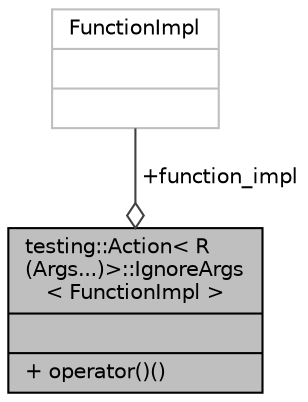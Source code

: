 digraph "testing::Action&lt; R(Args...)&gt;::IgnoreArgs&lt; FunctionImpl &gt;"
{
 // LATEX_PDF_SIZE
  bgcolor="transparent";
  edge [fontname="Helvetica",fontsize="10",labelfontname="Helvetica",labelfontsize="10"];
  node [fontname="Helvetica",fontsize="10",shape=record];
  Node1 [label="{testing::Action\< R\l(Args...)\>::IgnoreArgs\l\< FunctionImpl \>\n||+ operator()()\l}",height=0.2,width=0.4,color="black", fillcolor="grey75", style="filled", fontcolor="black",tooltip=" "];
  Node2 -> Node1 [color="grey25",fontsize="10",style="solid",label=" +function_impl" ,arrowhead="odiamond",fontname="Helvetica"];
  Node2 [label="{FunctionImpl\n||}",height=0.2,width=0.4,color="grey75",tooltip=" "];
}
